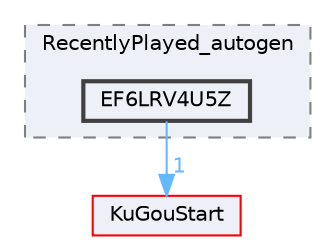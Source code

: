 digraph "EF6LRV4U5Z"
{
 // LATEX_PDF_SIZE
  bgcolor="transparent";
  edge [fontname=Helvetica,fontsize=10,labelfontname=Helvetica,labelfontsize=10];
  node [fontname=Helvetica,fontsize=10,shape=box,height=0.2,width=0.4];
  compound=true
  subgraph clusterdir_58b5533070fa890da9b991f7ceda3639 {
    graph [ bgcolor="#edf0f7", pencolor="grey50", label="RecentlyPlayed_autogen", fontname=Helvetica,fontsize=10 style="filled,dashed", URL="dir_58b5533070fa890da9b991f7ceda3639.html",tooltip=""]
  dir_3d88428bd3ad8e12b72b5c8969063968 [label="EF6LRV4U5Z", fillcolor="#edf0f7", color="grey25", style="filled,bold", URL="dir_3d88428bd3ad8e12b72b5c8969063968.html",tooltip=""];
  }
  dir_e60601b218beddc6af0778ac41ea9cb2 [label="KuGouStart", fillcolor="#edf0f7", color="red", style="filled", URL="dir_e60601b218beddc6af0778ac41ea9cb2.html",tooltip=""];
  dir_3d88428bd3ad8e12b72b5c8969063968->dir_e60601b218beddc6af0778ac41ea9cb2 [headlabel="1", labeldistance=1.5 headhref="dir_000070_000172.html" href="dir_000070_000172.html" color="steelblue1" fontcolor="steelblue1"];
}
